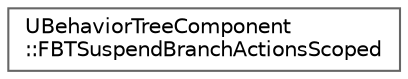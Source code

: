digraph "Graphical Class Hierarchy"
{
 // INTERACTIVE_SVG=YES
 // LATEX_PDF_SIZE
  bgcolor="transparent";
  edge [fontname=Helvetica,fontsize=10,labelfontname=Helvetica,labelfontsize=10];
  node [fontname=Helvetica,fontsize=10,shape=box,height=0.2,width=0.4];
  rankdir="LR";
  Node0 [id="Node000000",label="UBehaviorTreeComponent\l::FBTSuspendBranchActionsScoped",height=0.2,width=0.4,color="grey40", fillcolor="white", style="filled",URL="$d2/d51/structUBehaviorTreeComponent_1_1FBTSuspendBranchActionsScoped.html",tooltip=" "];
}
